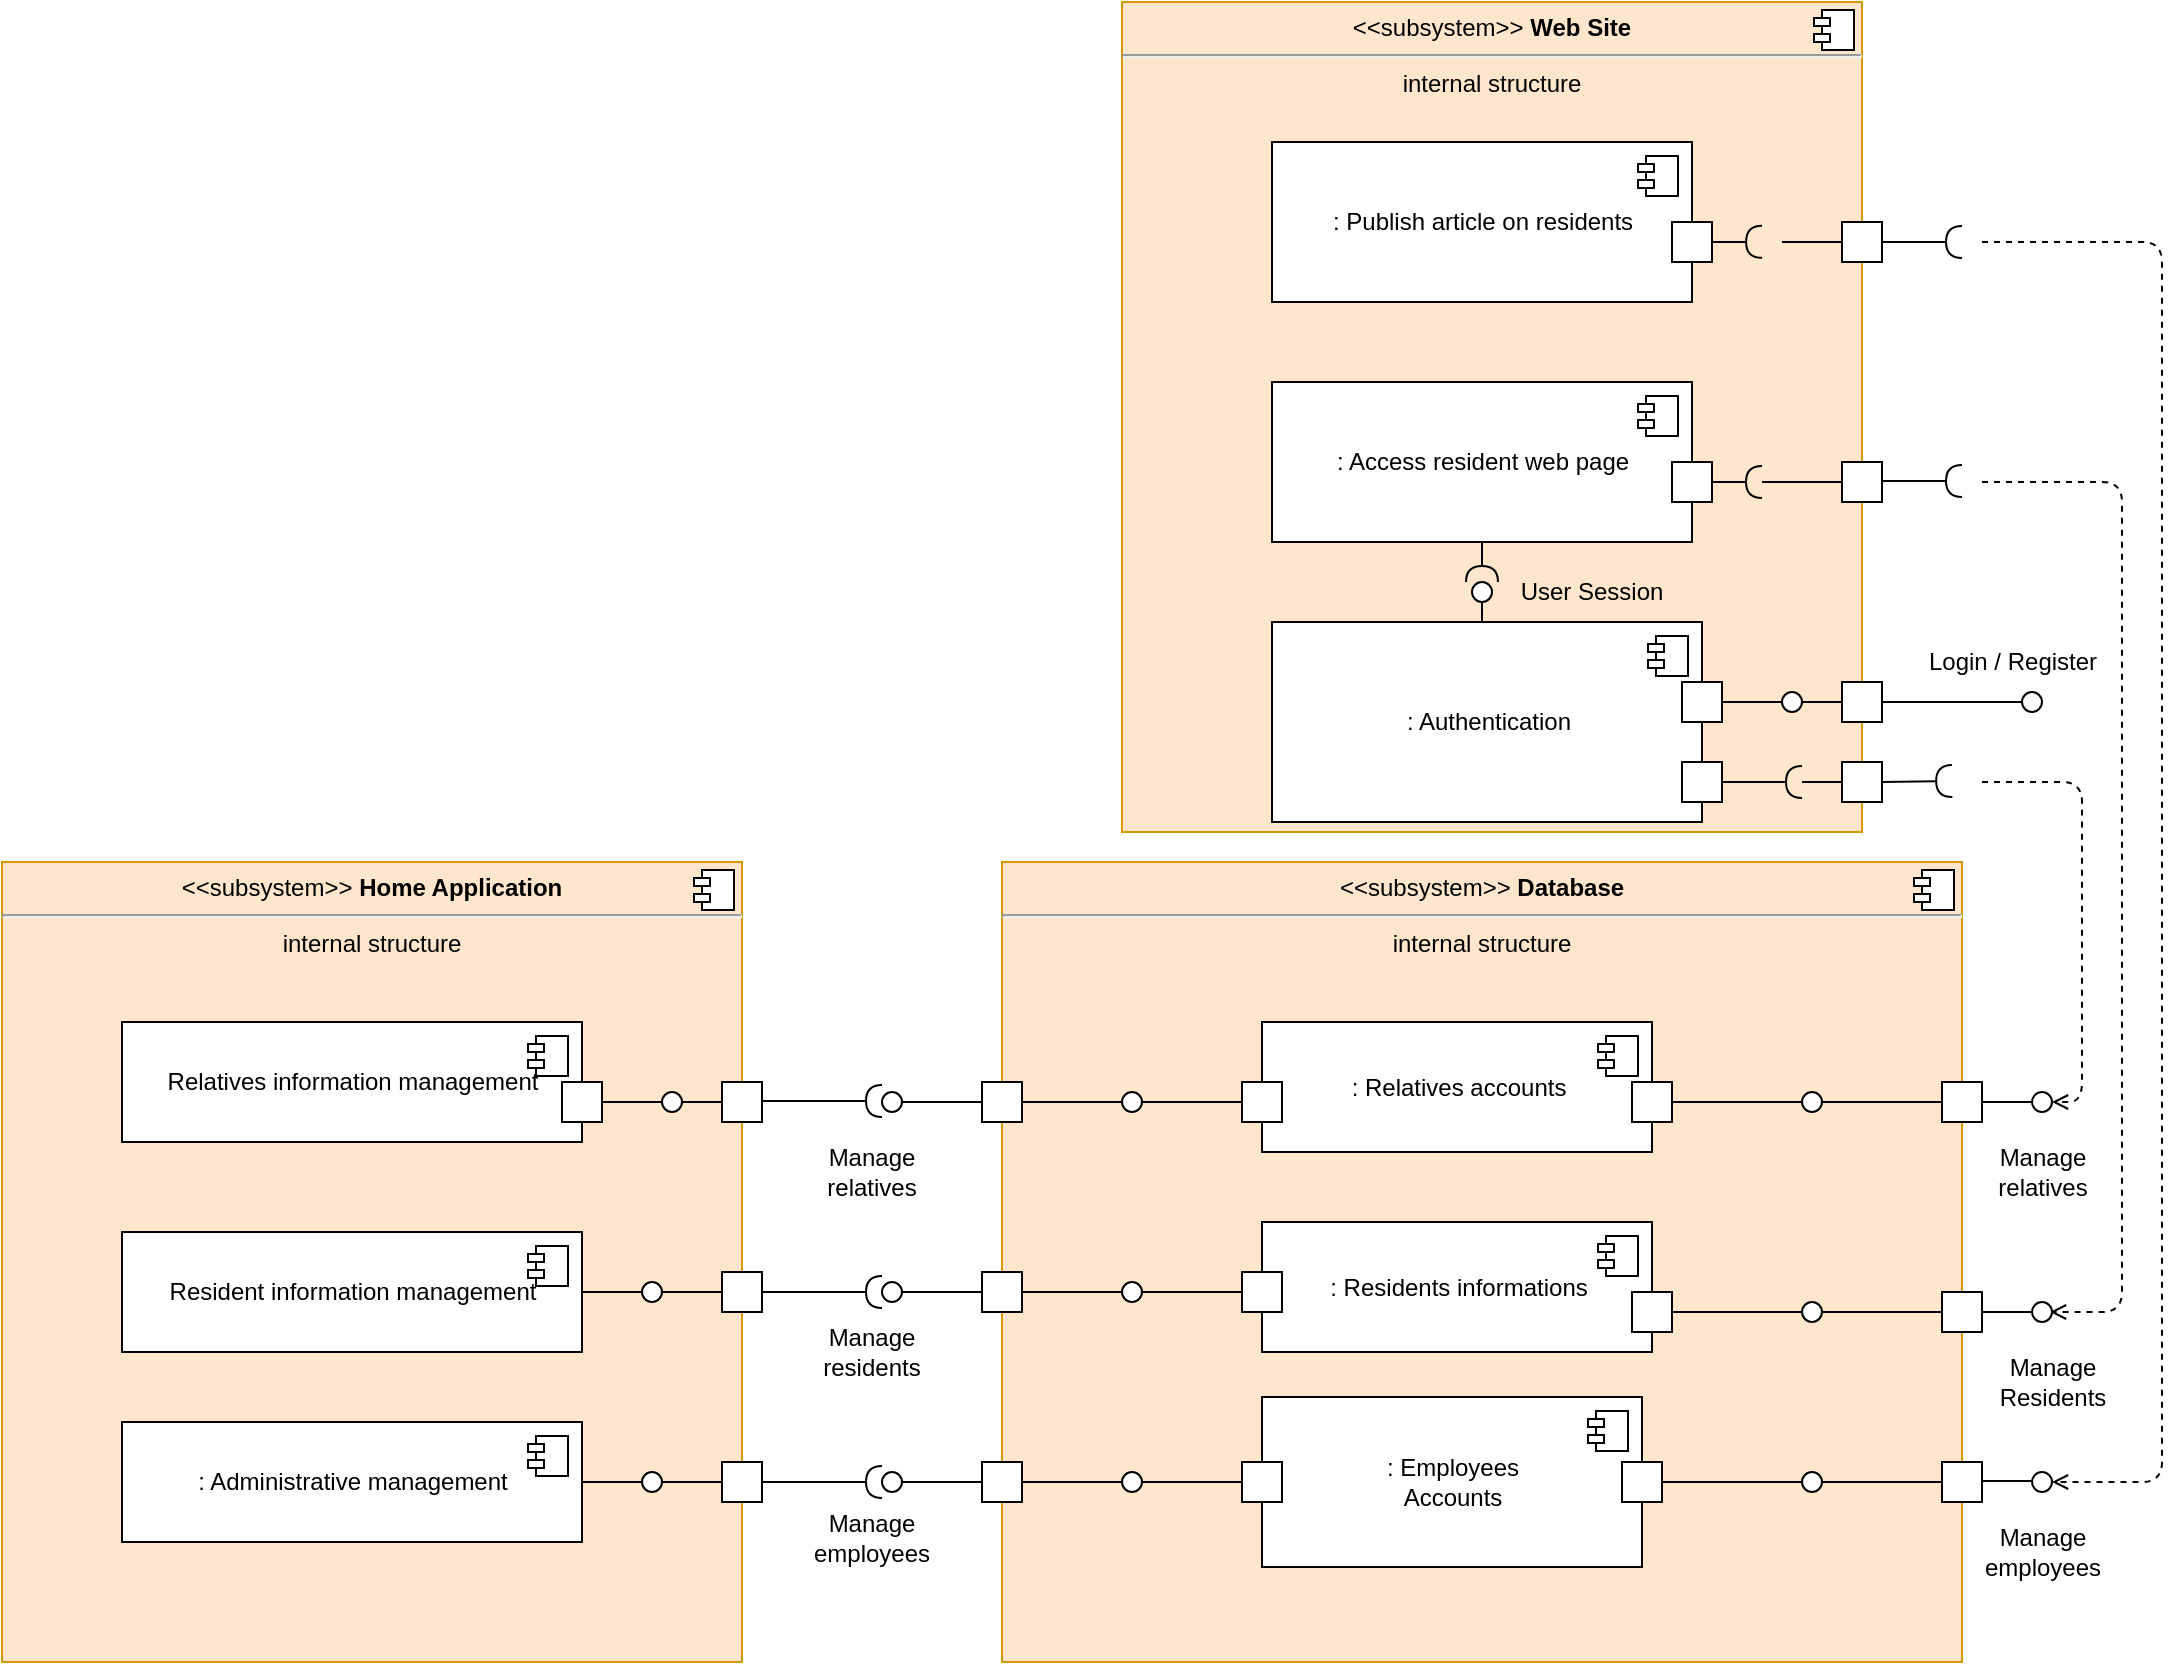 <mxfile version="16.5.1" type="device"><diagram name="Page-1" id="5f0bae14-7c28-e335-631c-24af17079c00"><mxGraphModel dx="1137" dy="672" grid="1" gridSize="10" guides="1" tooltips="1" connect="1" arrows="1" fold="1" page="1" pageScale="1" pageWidth="1100" pageHeight="850" background="#ffffff" math="0" shadow="0"><root><mxCell id="0"/><mxCell id="1" parent="0"/><mxCell id="fV9Ecd96KIRckfKmvjfk-10" value="&lt;p style=&quot;margin: 0px ; margin-top: 6px ; text-align: center&quot;&gt;&amp;lt;&amp;lt;subsystem&amp;gt;&amp;gt;&lt;b&gt;&amp;nbsp;Web Site&lt;/b&gt;&lt;/p&gt;&lt;hr&gt;&lt;p style=&quot;margin: 0px ; margin-left: 8px&quot;&gt;&lt;/p&gt;&lt;div style=&quot;text-align: center&quot;&gt;internal structure&lt;/div&gt;&lt;br&gt;&lt;p&gt;&lt;/p&gt;" style="align=left;overflow=fill;html=1;dropTarget=0;fillColor=#ffe6cc;strokeColor=#d79b00;" parent="1" vertex="1"><mxGeometry x="570" y="10" width="370" height="415" as="geometry"/></mxCell><mxCell id="fV9Ecd96KIRckfKmvjfk-11" value="" style="shape=component;jettyWidth=8;jettyHeight=4;" parent="fV9Ecd96KIRckfKmvjfk-10" vertex="1"><mxGeometry x="1" width="20" height="20" relative="1" as="geometry"><mxPoint x="-24" y="4" as="offset"/></mxGeometry></mxCell><mxCell id="fV9Ecd96KIRckfKmvjfk-43" value=": Access resident web page" style="html=1;dropTarget=0;" parent="1" vertex="1"><mxGeometry x="645" y="200" width="210" height="80" as="geometry"/></mxCell><mxCell id="fV9Ecd96KIRckfKmvjfk-44" value="" style="shape=module;jettyWidth=8;jettyHeight=4;" parent="fV9Ecd96KIRckfKmvjfk-43" vertex="1"><mxGeometry x="1" width="20" height="20" relative="1" as="geometry"><mxPoint x="-27" y="7" as="offset"/></mxGeometry></mxCell><mxCell id="fV9Ecd96KIRckfKmvjfk-53" value="" style="whiteSpace=wrap;html=1;aspect=fixed;" parent="1" vertex="1"><mxGeometry x="845" y="240" width="20" height="20" as="geometry"/></mxCell><mxCell id="fV9Ecd96KIRckfKmvjfk-54" value="" style="whiteSpace=wrap;html=1;aspect=fixed;" parent="1" vertex="1"><mxGeometry x="930" y="240" width="20" height="20" as="geometry"/></mxCell><mxCell id="fV9Ecd96KIRckfKmvjfk-55" value=": Authentication" style="html=1;dropTarget=0;" parent="1" vertex="1"><mxGeometry x="645" y="320" width="215" height="100" as="geometry"/></mxCell><mxCell id="fV9Ecd96KIRckfKmvjfk-56" value="" style="shape=module;jettyWidth=8;jettyHeight=4;" parent="fV9Ecd96KIRckfKmvjfk-55" vertex="1"><mxGeometry x="1" width="20" height="20" relative="1" as="geometry"><mxPoint x="-27" y="7" as="offset"/></mxGeometry></mxCell><mxCell id="fV9Ecd96KIRckfKmvjfk-57" value="" style="whiteSpace=wrap;html=1;aspect=fixed;" parent="1" vertex="1"><mxGeometry x="850" y="390" width="20" height="20" as="geometry"/></mxCell><mxCell id="fV9Ecd96KIRckfKmvjfk-58" value="" style="whiteSpace=wrap;html=1;aspect=fixed;" parent="1" vertex="1"><mxGeometry x="850" y="350" width="20" height="20" as="geometry"/></mxCell><mxCell id="fV9Ecd96KIRckfKmvjfk-67" value="" style="edgeStyle=orthogonalEdgeStyle;rounded=0;orthogonalLoop=1;jettySize=auto;html=1;endArrow=none;endFill=0;" parent="1" source="fV9Ecd96KIRckfKmvjfk-61" edge="1"><mxGeometry relative="1" as="geometry"><mxPoint x="910" y="400" as="targetPoint"/></mxGeometry></mxCell><mxCell id="fV9Ecd96KIRckfKmvjfk-61" value="" style="whiteSpace=wrap;html=1;aspect=fixed;" parent="1" vertex="1"><mxGeometry x="930" y="390" width="20" height="20" as="geometry"/></mxCell><mxCell id="fV9Ecd96KIRckfKmvjfk-65" value="" style="edgeStyle=orthogonalEdgeStyle;rounded=0;orthogonalLoop=1;jettySize=auto;html=1;endArrow=none;endFill=0;" parent="1" source="fV9Ecd96KIRckfKmvjfk-62" target="fV9Ecd96KIRckfKmvjfk-64" edge="1"><mxGeometry relative="1" as="geometry"/></mxCell><mxCell id="fV9Ecd96KIRckfKmvjfk-70" value="" style="edgeStyle=orthogonalEdgeStyle;rounded=0;orthogonalLoop=1;jettySize=auto;html=1;endArrow=none;endFill=0;entryX=0.1;entryY=0.5;entryDx=0;entryDy=0;entryPerimeter=0;" parent="1" source="fV9Ecd96KIRckfKmvjfk-62" target="fV9Ecd96KIRckfKmvjfk-68" edge="1"><mxGeometry relative="1" as="geometry"/></mxCell><mxCell id="jqt-uU34oPW7QTfiEs41-60" style="edgeStyle=orthogonalEdgeStyle;rounded=0;orthogonalLoop=1;jettySize=auto;html=1;exitX=1;exitY=0.5;exitDx=0;exitDy=0;endArrow=none;endFill=0;strokeWidth=1;" parent="1" source="fV9Ecd96KIRckfKmvjfk-62" edge="1"><mxGeometry relative="1" as="geometry"><mxPoint x="950" y="360" as="targetPoint"/></mxGeometry></mxCell><mxCell id="fV9Ecd96KIRckfKmvjfk-62" value="" style="whiteSpace=wrap;html=1;aspect=fixed;" parent="1" vertex="1"><mxGeometry x="930" y="350" width="20" height="20" as="geometry"/></mxCell><mxCell id="jqt-uU34oPW7QTfiEs41-61" value="" style="edgeStyle=orthogonalEdgeStyle;rounded=0;orthogonalLoop=1;jettySize=auto;html=1;endArrow=none;endFill=0;strokeWidth=1;" parent="1" source="fV9Ecd96KIRckfKmvjfk-64" target="fV9Ecd96KIRckfKmvjfk-58" edge="1"><mxGeometry relative="1" as="geometry"/></mxCell><mxCell id="fV9Ecd96KIRckfKmvjfk-64" value="" style="ellipse;whiteSpace=wrap;html=1;fontFamily=Helvetica;fontSize=12;fontColor=#000000;align=center;strokeColor=#000000;fillColor=#ffffff;points=[];aspect=fixed;resizable=0;" parent="1" vertex="1"><mxGeometry x="900" y="355" width="10" height="10" as="geometry"/></mxCell><mxCell id="fV9Ecd96KIRckfKmvjfk-66" value="" style="rounded=0;orthogonalLoop=1;jettySize=auto;html=1;endArrow=halfCircle;endFill=0;endSize=6;strokeWidth=1;exitX=1;exitY=0.5;exitDx=0;exitDy=0;" parent="1" source="fV9Ecd96KIRckfKmvjfk-57" edge="1"><mxGeometry relative="1" as="geometry"><mxPoint x="880" y="299.5" as="sourcePoint"/><mxPoint x="910" y="400" as="targetPoint"/><Array as="points"/></mxGeometry></mxCell><mxCell id="fV9Ecd96KIRckfKmvjfk-68" value="" style="ellipse;whiteSpace=wrap;html=1;fontFamily=Helvetica;fontSize=12;fontColor=#000000;align=center;strokeColor=#000000;fillColor=#ffffff;points=[];aspect=fixed;resizable=0;" parent="1" vertex="1"><mxGeometry x="1020" y="355" width="10" height="10" as="geometry"/></mxCell><mxCell id="fV9Ecd96KIRckfKmvjfk-69" value="Login / Register" style="text;html=1;align=center;verticalAlign=middle;resizable=0;points=[];autosize=1;" parent="1" vertex="1"><mxGeometry x="965" y="330" width="100" height="20" as="geometry"/></mxCell><mxCell id="fV9Ecd96KIRckfKmvjfk-71" value="" style="rounded=0;orthogonalLoop=1;jettySize=auto;html=1;endArrow=halfCircle;endFill=0;endSize=6;strokeWidth=1;entryX=0.811;entryY=0.694;entryDx=0;entryDy=0;entryPerimeter=0;" parent="1" edge="1"><mxGeometry relative="1" as="geometry"><mxPoint x="950" y="400" as="sourcePoint"/><mxPoint x="985.07" y="399.5" as="targetPoint"/><Array as="points"/></mxGeometry></mxCell><mxCell id="fV9Ecd96KIRckfKmvjfk-72" value="" style="endArrow=open;html=1;dashed=1;endFill=0;entryX=1;entryY=0.5;entryDx=0;entryDy=0;entryPerimeter=0;" parent="1" target="fV9Ecd96KIRckfKmvjfk-84" edge="1"><mxGeometry width="50" height="50" relative="1" as="geometry"><mxPoint x="1000" y="400" as="sourcePoint"/><mxPoint x="1040" y="560" as="targetPoint"/><Array as="points"><mxPoint x="1050" y="400"/><mxPoint x="1050" y="420"/><mxPoint x="1050" y="560"/></Array></mxGeometry></mxCell><mxCell id="fV9Ecd96KIRckfKmvjfk-73" value="&lt;p style=&quot;margin: 0px ; margin-top: 6px ; text-align: center&quot;&gt;&amp;lt;&amp;lt;subsystem&amp;gt;&amp;gt;&lt;b&gt;&amp;nbsp;Database&lt;/b&gt;&lt;/p&gt;&lt;hr&gt;&lt;p style=&quot;margin: 0px ; margin-left: 8px&quot;&gt;&lt;/p&gt;&lt;div style=&quot;text-align: center&quot;&gt;internal structure&lt;/div&gt;&lt;br&gt;&lt;p&gt;&lt;/p&gt;" style="align=left;overflow=fill;html=1;dropTarget=0;fillColor=#ffe6cc;strokeColor=#d79b00;" parent="1" vertex="1"><mxGeometry x="510" y="440" width="480" height="400" as="geometry"/></mxCell><mxCell id="fV9Ecd96KIRckfKmvjfk-74" value="" style="shape=component;jettyWidth=8;jettyHeight=4;" parent="fV9Ecd96KIRckfKmvjfk-73" vertex="1"><mxGeometry x="1" width="20" height="20" relative="1" as="geometry"><mxPoint x="-24" y="4" as="offset"/></mxGeometry></mxCell><mxCell id="fV9Ecd96KIRckfKmvjfk-75" value=": Relatives accounts" style="html=1;dropTarget=0;" parent="1" vertex="1"><mxGeometry x="640" y="520" width="195" height="65" as="geometry"/></mxCell><mxCell id="fV9Ecd96KIRckfKmvjfk-76" value="" style="shape=module;jettyWidth=8;jettyHeight=4;" parent="fV9Ecd96KIRckfKmvjfk-75" vertex="1"><mxGeometry x="1" width="20" height="20" relative="1" as="geometry"><mxPoint x="-27" y="7" as="offset"/></mxGeometry></mxCell><mxCell id="fV9Ecd96KIRckfKmvjfk-83" value="" style="edgeStyle=orthogonalEdgeStyle;rounded=0;orthogonalLoop=1;jettySize=auto;html=1;endArrow=none;endFill=0;" parent="1" source="fV9Ecd96KIRckfKmvjfk-77" target="fV9Ecd96KIRckfKmvjfk-81" edge="1"><mxGeometry relative="1" as="geometry"/></mxCell><mxCell id="fV9Ecd96KIRckfKmvjfk-77" value="" style="whiteSpace=wrap;html=1;aspect=fixed;" parent="1" vertex="1"><mxGeometry x="825" y="550" width="20" height="20" as="geometry"/></mxCell><mxCell id="fV9Ecd96KIRckfKmvjfk-82" value="" style="edgeStyle=orthogonalEdgeStyle;rounded=0;orthogonalLoop=1;jettySize=auto;html=1;endArrow=none;endFill=0;" parent="1" source="fV9Ecd96KIRckfKmvjfk-79" target="fV9Ecd96KIRckfKmvjfk-81" edge="1"><mxGeometry relative="1" as="geometry"/></mxCell><mxCell id="fV9Ecd96KIRckfKmvjfk-86" value="" style="edgeStyle=orthogonalEdgeStyle;rounded=0;orthogonalLoop=1;jettySize=auto;html=1;endArrow=none;endFill=0;" parent="1" source="fV9Ecd96KIRckfKmvjfk-79" target="fV9Ecd96KIRckfKmvjfk-84" edge="1"><mxGeometry relative="1" as="geometry"/></mxCell><mxCell id="fV9Ecd96KIRckfKmvjfk-79" value="" style="whiteSpace=wrap;html=1;aspect=fixed;" parent="1" vertex="1"><mxGeometry x="980" y="550" width="20" height="20" as="geometry"/></mxCell><mxCell id="fV9Ecd96KIRckfKmvjfk-81" value="" style="ellipse;whiteSpace=wrap;html=1;fontFamily=Helvetica;fontSize=12;fontColor=#000000;align=center;strokeColor=#000000;fillColor=#ffffff;points=[];aspect=fixed;resizable=0;" parent="1" vertex="1"><mxGeometry x="910" y="555" width="10" height="10" as="geometry"/></mxCell><mxCell id="fV9Ecd96KIRckfKmvjfk-84" value="" style="ellipse;whiteSpace=wrap;html=1;fontFamily=Helvetica;fontSize=12;fontColor=#000000;align=center;strokeColor=#000000;fillColor=#ffffff;points=[];aspect=fixed;resizable=0;" parent="1" vertex="1"><mxGeometry x="1025" y="555" width="10" height="10" as="geometry"/></mxCell><mxCell id="fV9Ecd96KIRckfKmvjfk-87" value="Manage &lt;br&gt;relatives" style="text;html=1;align=center;verticalAlign=middle;resizable=0;points=[];autosize=1;" parent="1" vertex="1"><mxGeometry x="1000" y="580" width="60" height="30" as="geometry"/></mxCell><mxCell id="jqt-uU34oPW7QTfiEs41-3" value=": Residents informations" style="html=1;dropTarget=0;" parent="1" vertex="1"><mxGeometry x="640" y="620" width="195" height="65" as="geometry"/></mxCell><mxCell id="jqt-uU34oPW7QTfiEs41-4" value="" style="shape=module;jettyWidth=8;jettyHeight=4;" parent="jqt-uU34oPW7QTfiEs41-3" vertex="1"><mxGeometry x="1" width="20" height="20" relative="1" as="geometry"><mxPoint x="-27" y="7" as="offset"/></mxGeometry></mxCell><mxCell id="jqt-uU34oPW7QTfiEs41-21" value="" style="edgeStyle=orthogonalEdgeStyle;rounded=0;orthogonalLoop=1;jettySize=auto;html=1;endArrow=none;endFill=0;" parent="1" source="jqt-uU34oPW7QTfiEs41-6" target="jqt-uU34oPW7QTfiEs41-20" edge="1"><mxGeometry relative="1" as="geometry"/></mxCell><mxCell id="jqt-uU34oPW7QTfiEs41-6" value="" style="whiteSpace=wrap;html=1;aspect=fixed;" parent="1" vertex="1"><mxGeometry x="980" y="655" width="20" height="20" as="geometry"/></mxCell><mxCell id="jqt-uU34oPW7QTfiEs41-22" value="" style="edgeStyle=orthogonalEdgeStyle;rounded=0;orthogonalLoop=1;jettySize=auto;html=1;endArrow=none;endFill=0;exitX=1;exitY=0.5;exitDx=0;exitDy=0;" parent="1" source="jqt-uU34oPW7QTfiEs41-8" target="jqt-uU34oPW7QTfiEs41-20" edge="1"><mxGeometry relative="1" as="geometry"><mxPoint x="930" y="665" as="sourcePoint"/></mxGeometry></mxCell><mxCell id="jqt-uU34oPW7QTfiEs41-8" value="" style="whiteSpace=wrap;html=1;aspect=fixed;" parent="1" vertex="1"><mxGeometry x="825" y="655" width="20" height="20" as="geometry"/></mxCell><mxCell id="jqt-uU34oPW7QTfiEs41-17" value="" style="rounded=0;orthogonalLoop=1;jettySize=auto;html=1;endArrow=halfCircle;endFill=0;endSize=6;strokeWidth=1;exitX=1;exitY=0.5;exitDx=0;exitDy=0;" parent="1" source="fV9Ecd96KIRckfKmvjfk-53" edge="1"><mxGeometry relative="1" as="geometry"><mxPoint x="870" y="250" as="sourcePoint"/><mxPoint x="890" y="250" as="targetPoint"/><Array as="points"/></mxGeometry></mxCell><mxCell id="jqt-uU34oPW7QTfiEs41-18" value="" style="edgeStyle=orthogonalEdgeStyle;rounded=0;orthogonalLoop=1;jettySize=auto;html=1;endArrow=none;endFill=0;exitX=0;exitY=0.5;exitDx=0;exitDy=0;" parent="1" source="fV9Ecd96KIRckfKmvjfk-54" edge="1"><mxGeometry relative="1" as="geometry"><mxPoint x="890" y="250" as="targetPoint"/><mxPoint x="920" y="110" as="sourcePoint"/></mxGeometry></mxCell><mxCell id="jqt-uU34oPW7QTfiEs41-19" value="" style="rounded=0;orthogonalLoop=1;jettySize=auto;html=1;endArrow=halfCircle;endFill=0;endSize=6;strokeWidth=1;exitX=1;exitY=0.5;exitDx=0;exitDy=0;" parent="1" edge="1"><mxGeometry relative="1" as="geometry"><mxPoint x="949.94" y="249.5" as="sourcePoint"/><mxPoint x="990" y="249.5" as="targetPoint"/><Array as="points"/></mxGeometry></mxCell><mxCell id="jqt-uU34oPW7QTfiEs41-20" value="" style="ellipse;whiteSpace=wrap;html=1;fontFamily=Helvetica;fontSize=12;fontColor=#000000;align=center;strokeColor=#000000;fillColor=#ffffff;points=[];aspect=fixed;resizable=0;" parent="1" vertex="1"><mxGeometry x="910" y="660" width="10" height="10" as="geometry"/></mxCell><mxCell id="jqt-uU34oPW7QTfiEs41-32" value="Manage &lt;br&gt;Residents" style="text;html=1;align=center;verticalAlign=middle;resizable=0;points=[];autosize=1;" parent="1" vertex="1"><mxGeometry x="1000" y="685" width="70" height="30" as="geometry"/></mxCell><mxCell id="jqt-uU34oPW7QTfiEs41-36" value="" style="endArrow=open;html=1;dashed=1;endFill=0;entryX=1.4;entryY=0.5;entryDx=0;entryDy=0;entryPerimeter=0;" parent="1" edge="1"><mxGeometry width="50" height="50" relative="1" as="geometry"><mxPoint x="1000" y="250" as="sourcePoint"/><mxPoint x="1034" y="665" as="targetPoint"/><Array as="points"><mxPoint x="1070" y="250"/><mxPoint x="1070" y="665"/></Array></mxGeometry></mxCell><mxCell id="jqt-uU34oPW7QTfiEs41-37" value=": Employees&lt;br&gt;Accounts" style="html=1;dropTarget=0;" parent="1" vertex="1"><mxGeometry x="640" y="707.5" width="190" height="85" as="geometry"/></mxCell><mxCell id="jqt-uU34oPW7QTfiEs41-38" value="" style="shape=module;jettyWidth=8;jettyHeight=4;" parent="jqt-uU34oPW7QTfiEs41-37" vertex="1"><mxGeometry x="1" width="20" height="20" relative="1" as="geometry"><mxPoint x="-27" y="7" as="offset"/></mxGeometry></mxCell><mxCell id="jqt-uU34oPW7QTfiEs41-42" value="" style="whiteSpace=wrap;html=1;aspect=fixed;" parent="1" vertex="1"><mxGeometry x="820" y="740" width="20" height="20" as="geometry"/></mxCell><mxCell id="jqt-uU34oPW7QTfiEs41-43" value="" style="whiteSpace=wrap;html=1;aspect=fixed;" parent="1" vertex="1"><mxGeometry x="980" y="740" width="20" height="20" as="geometry"/></mxCell><mxCell id="jqt-uU34oPW7QTfiEs41-44" value="" style="edgeStyle=orthogonalEdgeStyle;rounded=0;orthogonalLoop=1;jettySize=auto;html=1;endArrow=none;endFill=0;strokeWidth=1;exitX=0.117;exitY=0.45;exitDx=0;exitDy=0;exitPerimeter=0;" parent="1" source="jqt-uU34oPW7QTfiEs41-45" edge="1"><mxGeometry relative="1" as="geometry"><mxPoint x="1020" y="750" as="sourcePoint"/><mxPoint x="1000" y="750" as="targetPoint"/></mxGeometry></mxCell><mxCell id="jqt-uU34oPW7QTfiEs41-45" value="" style="ellipse;whiteSpace=wrap;html=1;fontFamily=Helvetica;fontSize=12;fontColor=#000000;align=center;strokeColor=#000000;fillColor=#ffffff;points=[];aspect=fixed;resizable=0;" parent="1" vertex="1"><mxGeometry x="1025" y="745" width="10" height="10" as="geometry"/></mxCell><mxCell id="jqt-uU34oPW7QTfiEs41-47" value="Manage &lt;br&gt;employees" style="text;html=1;align=center;verticalAlign=middle;resizable=0;points=[];autosize=1;" parent="1" vertex="1"><mxGeometry x="995" y="770" width="70" height="30" as="geometry"/></mxCell><mxCell id="jqt-uU34oPW7QTfiEs41-56" value="" style="edgeStyle=orthogonalEdgeStyle;rounded=0;orthogonalLoop=1;jettySize=auto;html=1;endArrow=none;endFill=0;strokeWidth=1;entryX=1;entryY=0.5;entryDx=0;entryDy=0;" parent="1" source="jqt-uU34oPW7QTfiEs41-55" target="jqt-uU34oPW7QTfiEs41-42" edge="1"><mxGeometry relative="1" as="geometry"><mxPoint x="885" y="750" as="targetPoint"/></mxGeometry></mxCell><mxCell id="jqt-uU34oPW7QTfiEs41-57" value="" style="edgeStyle=orthogonalEdgeStyle;rounded=0;orthogonalLoop=1;jettySize=auto;html=1;endArrow=none;endFill=0;strokeWidth=1;" parent="1" source="jqt-uU34oPW7QTfiEs41-55" edge="1"><mxGeometry relative="1" as="geometry"><mxPoint x="980" y="750" as="targetPoint"/></mxGeometry></mxCell><mxCell id="jqt-uU34oPW7QTfiEs41-55" value="" style="ellipse;whiteSpace=wrap;html=1;fontFamily=Helvetica;fontSize=12;fontColor=#000000;align=center;strokeColor=#000000;fillColor=#ffffff;points=[];aspect=fixed;resizable=0;" parent="1" vertex="1"><mxGeometry x="910" y="745" width="10" height="10" as="geometry"/></mxCell><mxCell id="jqt-uU34oPW7QTfiEs41-62" value=": Publish article on residents" style="html=1;dropTarget=0;" parent="1" vertex="1"><mxGeometry x="645" y="80" width="210" height="80" as="geometry"/></mxCell><mxCell id="jqt-uU34oPW7QTfiEs41-63" value="" style="shape=module;jettyWidth=8;jettyHeight=4;" parent="jqt-uU34oPW7QTfiEs41-62" vertex="1"><mxGeometry x="1" width="20" height="20" relative="1" as="geometry"><mxPoint x="-27" y="7" as="offset"/></mxGeometry></mxCell><mxCell id="jqt-uU34oPW7QTfiEs41-67" value="" style="whiteSpace=wrap;html=1;aspect=fixed;" parent="1" vertex="1"><mxGeometry x="845" y="120" width="20" height="20" as="geometry"/></mxCell><mxCell id="yKyq3TCiishhs0vWXtGu-12" value="" style="edgeStyle=orthogonalEdgeStyle;rounded=0;orthogonalLoop=1;jettySize=auto;html=1;endArrow=none;endFill=0;" parent="1" source="jqt-uU34oPW7QTfiEs41-68" edge="1"><mxGeometry relative="1" as="geometry"><mxPoint x="900" y="130" as="targetPoint"/></mxGeometry></mxCell><mxCell id="jqt-uU34oPW7QTfiEs41-68" value="" style="whiteSpace=wrap;html=1;aspect=fixed;" parent="1" vertex="1"><mxGeometry x="930" y="120" width="20" height="20" as="geometry"/></mxCell><mxCell id="jqt-uU34oPW7QTfiEs41-70" value="" style="rounded=0;orthogonalLoop=1;jettySize=auto;html=1;endArrow=halfCircle;endFill=0;endSize=6;strokeWidth=1;exitX=1;exitY=0.5;exitDx=0;exitDy=0;entryX=0.865;entryY=0.289;entryDx=0;entryDy=0;entryPerimeter=0;" parent="1" source="jqt-uU34oPW7QTfiEs41-67" target="fV9Ecd96KIRckfKmvjfk-10" edge="1"><mxGeometry relative="1" as="geometry"><mxPoint x="830" y="109" as="sourcePoint"/><mxPoint x="870" y="109" as="targetPoint"/><Array as="points"/></mxGeometry></mxCell><mxCell id="jqt-uU34oPW7QTfiEs41-72" value="" style="rounded=0;orthogonalLoop=1;jettySize=auto;html=1;endArrow=halfCircle;endFill=0;endSize=6;strokeWidth=1;exitX=1;exitY=0.5;exitDx=0;exitDy=0;" parent="1" source="jqt-uU34oPW7QTfiEs41-68" edge="1"><mxGeometry relative="1" as="geometry"><mxPoint x="950" y="110" as="sourcePoint"/><mxPoint x="990" y="130" as="targetPoint"/><Array as="points"><mxPoint x="970" y="130"/></Array></mxGeometry></mxCell><mxCell id="jqt-uU34oPW7QTfiEs41-73" value="" style="endArrow=open;html=1;dashed=1;endFill=0;entryX=1;entryY=0.5;entryDx=0;entryDy=0;entryPerimeter=0;" parent="1" target="jqt-uU34oPW7QTfiEs41-45" edge="1"><mxGeometry width="50" height="50" relative="1" as="geometry"><mxPoint x="1000" y="130" as="sourcePoint"/><mxPoint x="1030" y="520" as="targetPoint"/><Array as="points"><mxPoint x="1090" y="130"/><mxPoint x="1090" y="310"/><mxPoint x="1090" y="750"/></Array></mxGeometry></mxCell><mxCell id="jqt-uU34oPW7QTfiEs41-74" value="&lt;p style=&quot;margin: 0px ; margin-top: 6px ; text-align: center&quot;&gt;&amp;lt;&amp;lt;subsystem&amp;gt;&amp;gt;&lt;b&gt;&amp;nbsp;Home Application&lt;/b&gt;&lt;/p&gt;&lt;hr&gt;&lt;p style=&quot;margin: 0px ; margin-left: 8px&quot;&gt;&lt;/p&gt;&lt;div style=&quot;text-align: center&quot;&gt;internal structure&lt;/div&gt;&lt;br&gt;&lt;p&gt;&lt;/p&gt;" style="align=left;overflow=fill;html=1;dropTarget=0;fillColor=#ffe6cc;strokeColor=#d79b00;" parent="1" vertex="1"><mxGeometry x="10" y="440" width="370" height="400" as="geometry"/></mxCell><mxCell id="jqt-uU34oPW7QTfiEs41-75" value="" style="shape=component;jettyWidth=8;jettyHeight=4;" parent="jqt-uU34oPW7QTfiEs41-74" vertex="1"><mxGeometry x="1" width="20" height="20" relative="1" as="geometry"><mxPoint x="-24" y="4" as="offset"/></mxGeometry></mxCell><mxCell id="yKyq3TCiishhs0vWXtGu-1" value=": Administrative management" style="html=1;dropTarget=0;" parent="1" vertex="1"><mxGeometry x="70" y="720" width="230" height="60" as="geometry"/></mxCell><mxCell id="yKyq3TCiishhs0vWXtGu-2" value="" style="shape=module;jettyWidth=8;jettyHeight=4;" parent="yKyq3TCiishhs0vWXtGu-1" vertex="1"><mxGeometry x="1" width="20" height="20" relative="1" as="geometry"><mxPoint x="-27" y="7" as="offset"/></mxGeometry></mxCell><mxCell id="yKyq3TCiishhs0vWXtGu-3" value="Resident information management" style="html=1;dropTarget=0;" parent="1" vertex="1"><mxGeometry x="70" y="625" width="230" height="60" as="geometry"/></mxCell><mxCell id="yKyq3TCiishhs0vWXtGu-4" value="" style="shape=module;jettyWidth=8;jettyHeight=4;" parent="yKyq3TCiishhs0vWXtGu-3" vertex="1"><mxGeometry x="1" width="20" height="20" relative="1" as="geometry"><mxPoint x="-27" y="7" as="offset"/></mxGeometry></mxCell><mxCell id="yKyq3TCiishhs0vWXtGu-5" value="" style="whiteSpace=wrap;html=1;aspect=fixed;" parent="1" vertex="1"><mxGeometry x="630" y="740" width="20" height="20" as="geometry"/></mxCell><mxCell id="yKyq3TCiishhs0vWXtGu-16" value="" style="edgeStyle=orthogonalEdgeStyle;rounded=0;orthogonalLoop=1;jettySize=auto;html=1;endArrow=none;endFill=0;" parent="1" source="yKyq3TCiishhs0vWXtGu-14" edge="1"><mxGeometry relative="1" as="geometry"><mxPoint x="1000" y="665" as="targetPoint"/></mxGeometry></mxCell><mxCell id="yKyq3TCiishhs0vWXtGu-14" value="" style="ellipse;whiteSpace=wrap;html=1;fontFamily=Helvetica;fontSize=12;fontColor=#000000;align=center;strokeColor=#000000;fillColor=#ffffff;points=[];aspect=fixed;resizable=0;" parent="1" vertex="1"><mxGeometry x="1025" y="660" width="10" height="10" as="geometry"/></mxCell><mxCell id="yKyq3TCiishhs0vWXtGu-17" value="" style="rounded=0;orthogonalLoop=1;jettySize=auto;html=1;endArrow=halfCircle;endFill=0;endSize=6;strokeWidth=1;exitX=0.5;exitY=1;exitDx=0;exitDy=0;" parent="1" source="fV9Ecd96KIRckfKmvjfk-43" edge="1"><mxGeometry relative="1" as="geometry"><mxPoint x="875" y="260" as="sourcePoint"/><mxPoint x="750" y="300" as="targetPoint"/><Array as="points"/></mxGeometry></mxCell><mxCell id="yKyq3TCiishhs0vWXtGu-21" value="" style="edgeStyle=orthogonalEdgeStyle;rounded=0;orthogonalLoop=1;jettySize=auto;html=1;endArrow=none;endFill=0;" parent="1" source="yKyq3TCiishhs0vWXtGu-18" target="fV9Ecd96KIRckfKmvjfk-55" edge="1"><mxGeometry relative="1" as="geometry"><Array as="points"><mxPoint x="753" y="320"/><mxPoint x="753" y="320"/></Array></mxGeometry></mxCell><mxCell id="yKyq3TCiishhs0vWXtGu-18" value="" style="ellipse;whiteSpace=wrap;html=1;fontFamily=Helvetica;fontSize=12;fontColor=#000000;align=center;strokeColor=#000000;fillColor=#ffffff;points=[];aspect=fixed;resizable=0;" parent="1" vertex="1"><mxGeometry x="745" y="300" width="10" height="10" as="geometry"/></mxCell><mxCell id="yKyq3TCiishhs0vWXtGu-22" value="User Session" style="text;html=1;strokeColor=none;fillColor=none;align=center;verticalAlign=middle;whiteSpace=wrap;rounded=0;" parent="1" vertex="1"><mxGeometry x="760" y="290" width="90" height="30" as="geometry"/></mxCell><mxCell id="yKyq3TCiishhs0vWXtGu-24" value="" style="edgeStyle=orthogonalEdgeStyle;rounded=0;orthogonalLoop=1;jettySize=auto;html=1;endArrow=none;endFill=0;" parent="1" source="yKyq3TCiishhs0vWXtGu-23" target="yKyq3TCiishhs0vWXtGu-5" edge="1"><mxGeometry relative="1" as="geometry"/></mxCell><mxCell id="yKyq3TCiishhs0vWXtGu-23" value="" style="ellipse;whiteSpace=wrap;html=1;fontFamily=Helvetica;fontSize=12;fontColor=#000000;align=center;strokeColor=#000000;fillColor=#ffffff;points=[];aspect=fixed;resizable=0;" parent="1" vertex="1"><mxGeometry x="570" y="745" width="10" height="10" as="geometry"/></mxCell><mxCell id="yKyq3TCiishhs0vWXtGu-26" value="" style="edgeStyle=orthogonalEdgeStyle;rounded=0;orthogonalLoop=1;jettySize=auto;html=1;endArrow=none;endFill=0;" parent="1" source="yKyq3TCiishhs0vWXtGu-25" target="yKyq3TCiishhs0vWXtGu-23" edge="1"><mxGeometry relative="1" as="geometry"/></mxCell><mxCell id="yKyq3TCiishhs0vWXtGu-25" value="" style="whiteSpace=wrap;html=1;aspect=fixed;" parent="1" vertex="1"><mxGeometry x="500" y="740" width="20" height="20" as="geometry"/></mxCell><mxCell id="yKyq3TCiishhs0vWXtGu-28" value="" style="edgeStyle=orthogonalEdgeStyle;rounded=0;orthogonalLoop=1;jettySize=auto;html=1;endArrow=none;endFill=0;" parent="1" source="yKyq3TCiishhs0vWXtGu-27" target="yKyq3TCiishhs0vWXtGu-25" edge="1"><mxGeometry relative="1" as="geometry"/></mxCell><mxCell id="yKyq3TCiishhs0vWXtGu-27" value="" style="ellipse;whiteSpace=wrap;html=1;fontFamily=Helvetica;fontSize=12;fontColor=#000000;align=center;strokeColor=#000000;fillColor=#ffffff;points=[];aspect=fixed;resizable=0;" parent="1" vertex="1"><mxGeometry x="450" y="745" width="10" height="10" as="geometry"/></mxCell><mxCell id="yKyq3TCiishhs0vWXtGu-29" value="" style="rounded=0;orthogonalLoop=1;jettySize=auto;html=1;endArrow=halfCircle;endFill=0;endSize=6;strokeWidth=1;exitX=1;exitY=0.5;exitDx=0;exitDy=0;" parent="1" source="yKyq3TCiishhs0vWXtGu-30" edge="1"><mxGeometry relative="1" as="geometry"><mxPoint x="395" y="749.5" as="sourcePoint"/><mxPoint x="450" y="750" as="targetPoint"/><Array as="points"/></mxGeometry></mxCell><mxCell id="yKyq3TCiishhs0vWXtGu-30" value="" style="whiteSpace=wrap;html=1;aspect=fixed;" parent="1" vertex="1"><mxGeometry x="370" y="740" width="20" height="20" as="geometry"/></mxCell><mxCell id="yKyq3TCiishhs0vWXtGu-43" value="" style="edgeStyle=orthogonalEdgeStyle;rounded=0;orthogonalLoop=1;jettySize=auto;html=1;endArrow=none;endFill=0;" parent="1" source="yKyq3TCiishhs0vWXtGu-32" target="yKyq3TCiishhs0vWXtGu-30" edge="1"><mxGeometry relative="1" as="geometry"/></mxCell><mxCell id="yKyq3TCiishhs0vWXtGu-44" value="" style="edgeStyle=orthogonalEdgeStyle;rounded=0;orthogonalLoop=1;jettySize=auto;html=1;endArrow=none;endFill=0;entryX=1;entryY=0.5;entryDx=0;entryDy=0;" parent="1" source="yKyq3TCiishhs0vWXtGu-32" target="yKyq3TCiishhs0vWXtGu-1" edge="1"><mxGeometry relative="1" as="geometry"/></mxCell><mxCell id="yKyq3TCiishhs0vWXtGu-32" value="" style="ellipse;whiteSpace=wrap;html=1;fontFamily=Helvetica;fontSize=12;fontColor=#000000;align=center;strokeColor=#000000;fillColor=#ffffff;points=[];aspect=fixed;resizable=0;" parent="1" vertex="1"><mxGeometry x="330" y="745" width="10" height="10" as="geometry"/></mxCell><mxCell id="yKyq3TCiishhs0vWXtGu-41" value="" style="edgeStyle=orthogonalEdgeStyle;rounded=0;orthogonalLoop=1;jettySize=auto;html=1;endArrow=none;endFill=0;" parent="1" source="yKyq3TCiishhs0vWXtGu-33" target="yKyq3TCiishhs0vWXtGu-34" edge="1"><mxGeometry relative="1" as="geometry"/></mxCell><mxCell id="yKyq3TCiishhs0vWXtGu-42" value="" style="edgeStyle=orthogonalEdgeStyle;rounded=0;orthogonalLoop=1;jettySize=auto;html=1;endArrow=none;endFill=0;entryX=1;entryY=0.5;entryDx=0;entryDy=0;" parent="1" source="yKyq3TCiishhs0vWXtGu-33" target="yKyq3TCiishhs0vWXtGu-3" edge="1"><mxGeometry relative="1" as="geometry"/></mxCell><mxCell id="yKyq3TCiishhs0vWXtGu-33" value="" style="ellipse;whiteSpace=wrap;html=1;fontFamily=Helvetica;fontSize=12;fontColor=#000000;align=center;strokeColor=#000000;fillColor=#ffffff;points=[];aspect=fixed;resizable=0;" parent="1" vertex="1"><mxGeometry x="330" y="650" width="10" height="10" as="geometry"/></mxCell><mxCell id="yKyq3TCiishhs0vWXtGu-34" value="" style="whiteSpace=wrap;html=1;aspect=fixed;" parent="1" vertex="1"><mxGeometry x="370" y="645" width="20" height="20" as="geometry"/></mxCell><mxCell id="yKyq3TCiishhs0vWXtGu-39" value="" style="edgeStyle=orthogonalEdgeStyle;rounded=0;orthogonalLoop=1;jettySize=auto;html=1;endArrow=none;endFill=0;" parent="1" source="yKyq3TCiishhs0vWXtGu-35" target="yKyq3TCiishhs0vWXtGu-37" edge="1"><mxGeometry relative="1" as="geometry"/></mxCell><mxCell id="yKyq3TCiishhs0vWXtGu-35" value="" style="whiteSpace=wrap;html=1;aspect=fixed;" parent="1" vertex="1"><mxGeometry x="500" y="645" width="20" height="20" as="geometry"/></mxCell><mxCell id="yKyq3TCiishhs0vWXtGu-38" value="" style="edgeStyle=orthogonalEdgeStyle;rounded=0;orthogonalLoop=1;jettySize=auto;html=1;endArrow=none;endFill=0;" parent="1" source="yKyq3TCiishhs0vWXtGu-36" target="yKyq3TCiishhs0vWXtGu-37" edge="1"><mxGeometry relative="1" as="geometry"/></mxCell><mxCell id="yKyq3TCiishhs0vWXtGu-36" value="" style="whiteSpace=wrap;html=1;aspect=fixed;" parent="1" vertex="1"><mxGeometry x="630" y="645" width="20" height="20" as="geometry"/></mxCell><mxCell id="yKyq3TCiishhs0vWXtGu-37" value="" style="ellipse;whiteSpace=wrap;html=1;fontFamily=Helvetica;fontSize=12;fontColor=#000000;align=center;strokeColor=#000000;fillColor=#ffffff;points=[];aspect=fixed;resizable=0;" parent="1" vertex="1"><mxGeometry x="570" y="650" width="10" height="10" as="geometry"/></mxCell><mxCell id="yKyq3TCiishhs0vWXtGu-46" value="" style="edgeStyle=orthogonalEdgeStyle;rounded=0;orthogonalLoop=1;jettySize=auto;html=1;endArrow=none;endFill=0;" parent="1" source="yKyq3TCiishhs0vWXtGu-45" edge="1"><mxGeometry relative="1" as="geometry"><mxPoint x="500" y="655" as="targetPoint"/></mxGeometry></mxCell><mxCell id="yKyq3TCiishhs0vWXtGu-45" value="" style="ellipse;whiteSpace=wrap;html=1;fontFamily=Helvetica;fontSize=12;fontColor=#000000;align=center;strokeColor=#000000;fillColor=#ffffff;points=[];aspect=fixed;resizable=0;" parent="1" vertex="1"><mxGeometry x="450" y="650" width="10" height="10" as="geometry"/></mxCell><mxCell id="yKyq3TCiishhs0vWXtGu-47" value="" style="rounded=0;orthogonalLoop=1;jettySize=auto;html=1;endArrow=halfCircle;endFill=0;endSize=6;strokeWidth=1;exitX=1;exitY=0.5;exitDx=0;exitDy=0;" parent="1" edge="1"><mxGeometry relative="1" as="geometry"><mxPoint x="390" y="655" as="sourcePoint"/><mxPoint x="450" y="655" as="targetPoint"/><Array as="points"/></mxGeometry></mxCell><mxCell id="yKyq3TCiishhs0vWXtGu-48" value="Manage residents" style="text;html=1;strokeColor=none;fillColor=none;align=center;verticalAlign=middle;whiteSpace=wrap;rounded=0;" parent="1" vertex="1"><mxGeometry x="400" y="670" width="90" height="30" as="geometry"/></mxCell><mxCell id="yKyq3TCiishhs0vWXtGu-49" value="Manage employees" style="text;html=1;strokeColor=none;fillColor=none;align=center;verticalAlign=middle;whiteSpace=wrap;rounded=0;" parent="1" vertex="1"><mxGeometry x="400" y="762.5" width="90" height="30" as="geometry"/></mxCell><mxCell id="yKyq3TCiishhs0vWXtGu-50" value="Relatives information management" style="html=1;dropTarget=0;" parent="1" vertex="1"><mxGeometry x="70" y="520" width="230" height="60" as="geometry"/></mxCell><mxCell id="yKyq3TCiishhs0vWXtGu-51" value="" style="shape=module;jettyWidth=8;jettyHeight=4;" parent="yKyq3TCiishhs0vWXtGu-50" vertex="1"><mxGeometry x="1" width="20" height="20" relative="1" as="geometry"><mxPoint x="-27" y="7" as="offset"/></mxGeometry></mxCell><mxCell id="yKyq3TCiishhs0vWXtGu-52" value="" style="whiteSpace=wrap;html=1;aspect=fixed;" parent="1" vertex="1"><mxGeometry x="370" y="550" width="20" height="20" as="geometry"/></mxCell><mxCell id="yKyq3TCiishhs0vWXtGu-53" value="" style="whiteSpace=wrap;html=1;aspect=fixed;" parent="1" vertex="1"><mxGeometry x="290" y="550" width="20" height="20" as="geometry"/></mxCell><mxCell id="yKyq3TCiishhs0vWXtGu-54" value="" style="whiteSpace=wrap;html=1;aspect=fixed;" parent="1" vertex="1"><mxGeometry x="500" y="550" width="20" height="20" as="geometry"/></mxCell><mxCell id="yKyq3TCiishhs0vWXtGu-55" value="" style="whiteSpace=wrap;html=1;aspect=fixed;" parent="1" vertex="1"><mxGeometry x="630" y="550" width="20" height="20" as="geometry"/></mxCell><mxCell id="yKyq3TCiishhs0vWXtGu-58" value="" style="edgeStyle=orthogonalEdgeStyle;rounded=0;orthogonalLoop=1;jettySize=auto;html=1;endArrow=none;endFill=0;" parent="1" source="yKyq3TCiishhs0vWXtGu-57" target="yKyq3TCiishhs0vWXtGu-52" edge="1"><mxGeometry relative="1" as="geometry"/></mxCell><mxCell id="yKyq3TCiishhs0vWXtGu-59" value="" style="edgeStyle=orthogonalEdgeStyle;rounded=0;orthogonalLoop=1;jettySize=auto;html=1;endArrow=none;endFill=0;" parent="1" source="yKyq3TCiishhs0vWXtGu-57" target="yKyq3TCiishhs0vWXtGu-53" edge="1"><mxGeometry relative="1" as="geometry"/></mxCell><mxCell id="yKyq3TCiishhs0vWXtGu-57" value="" style="ellipse;whiteSpace=wrap;html=1;fontFamily=Helvetica;fontSize=12;fontColor=#000000;align=center;strokeColor=#000000;fillColor=#ffffff;points=[];aspect=fixed;resizable=0;" parent="1" vertex="1"><mxGeometry x="340" y="555" width="10" height="10" as="geometry"/></mxCell><mxCell id="yKyq3TCiishhs0vWXtGu-61" value="" style="edgeStyle=orthogonalEdgeStyle;rounded=0;orthogonalLoop=1;jettySize=auto;html=1;endArrow=none;endFill=0;" parent="1" source="yKyq3TCiishhs0vWXtGu-60" target="yKyq3TCiishhs0vWXtGu-55" edge="1"><mxGeometry relative="1" as="geometry"/></mxCell><mxCell id="yKyq3TCiishhs0vWXtGu-62" value="" style="edgeStyle=orthogonalEdgeStyle;rounded=0;orthogonalLoop=1;jettySize=auto;html=1;endArrow=none;endFill=0;" parent="1" source="yKyq3TCiishhs0vWXtGu-60" target="yKyq3TCiishhs0vWXtGu-54" edge="1"><mxGeometry relative="1" as="geometry"/></mxCell><mxCell id="yKyq3TCiishhs0vWXtGu-60" value="" style="ellipse;whiteSpace=wrap;html=1;fontFamily=Helvetica;fontSize=12;fontColor=#000000;align=center;strokeColor=#000000;fillColor=#ffffff;points=[];aspect=fixed;resizable=0;" parent="1" vertex="1"><mxGeometry x="570" y="555" width="10" height="10" as="geometry"/></mxCell><mxCell id="yKyq3TCiishhs0vWXtGu-64" value="" style="edgeStyle=orthogonalEdgeStyle;rounded=0;orthogonalLoop=1;jettySize=auto;html=1;endArrow=none;endFill=0;" parent="1" source="yKyq3TCiishhs0vWXtGu-63" edge="1"><mxGeometry relative="1" as="geometry"><mxPoint x="500" y="560" as="targetPoint"/></mxGeometry></mxCell><mxCell id="yKyq3TCiishhs0vWXtGu-63" value="" style="ellipse;whiteSpace=wrap;html=1;fontFamily=Helvetica;fontSize=12;fontColor=#000000;align=center;strokeColor=#000000;fillColor=#ffffff;points=[];aspect=fixed;resizable=0;" parent="1" vertex="1"><mxGeometry x="450" y="555" width="10" height="10" as="geometry"/></mxCell><mxCell id="yKyq3TCiishhs0vWXtGu-65" value="" style="rounded=0;orthogonalLoop=1;jettySize=auto;html=1;endArrow=halfCircle;endFill=0;endSize=6;strokeWidth=1;exitX=1;exitY=0.5;exitDx=0;exitDy=0;" parent="1" edge="1"><mxGeometry relative="1" as="geometry"><mxPoint x="390" y="559.5" as="sourcePoint"/><mxPoint x="450" y="559.5" as="targetPoint"/><Array as="points"/></mxGeometry></mxCell><mxCell id="yKyq3TCiishhs0vWXtGu-66" value="Manage relatives" style="text;html=1;strokeColor=none;fillColor=none;align=center;verticalAlign=middle;whiteSpace=wrap;rounded=0;" parent="1" vertex="1"><mxGeometry x="400" y="580" width="90" height="30" as="geometry"/></mxCell></root></mxGraphModel></diagram></mxfile>